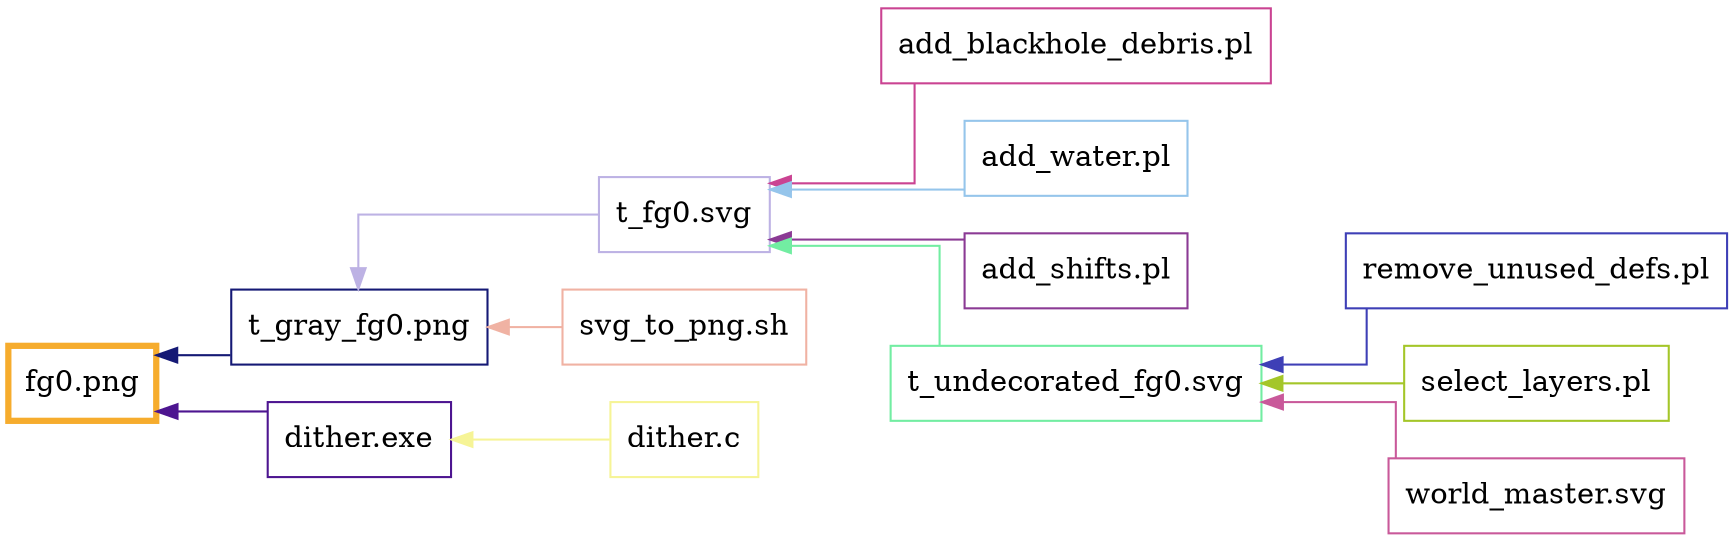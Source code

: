 digraph G {
	node [shape=box,style=filled]
	rankdir = RL
	splines = ortho
	tooltip = "Build target = fg0.png"
	n52 [label="fg0.png",penwidth=3,tooltip="./dither.exe t_gray_fg0.png fg0.png",fillcolor=white,color="#f6ac2d"]
	n85 [label="t_gray_fg0.png",tooltip="./svg_to_png.sh t_fg0.svg t_gray_fg0.png",fillcolor=white,color="#151975"]
	n126 [label="t_fg0.svg",tooltip="perl add_shifts.pl t_undecorated_fg0.svg 0 | perl add_water.pl - 0 | perl add_blackhole_debris.pl - 0 > t_fg0.svg",fillcolor=white,color="#bdb2e4"]
	n161 [label="add_blackhole_debris.pl",tooltip="add_blackhole_debris.pl\n(no actions)",fillcolor=white,color="#ca4392"]
	n160 [label="add_water.pl",tooltip="add_water.pl\n(no actions)",fillcolor=white,color="#95c5eb"]
	n159 [label="add_shifts.pl",tooltip="add_shifts.pl\n(no actions)",fillcolor=white,color="#8b3a94"]
	n158 [label="t_undecorated_fg0.svg",tooltip="perl select_layers.pl '^FG (common|frame0)' t_gray_fg0.png world_master.svg | perl remove_unused_defs.pl > t_undecorated_fg0.svg",fillcolor=white,color="#72eda2"]
	n60 [label="remove_unused_defs.pl",tooltip="remove_unused_defs.pl\n(no actions)",fillcolor=white,color="#3e3fb6"]
	n59 [label="select_layers.pl",tooltip="select_layers.pl\n(no actions)",fillcolor=white,color="#a4c629"]
	n58 [label="world_master.svg",tooltip="world_master.svg\n(no actions)",fillcolor=white,color="#c9599a"]
	n74 [label="svg_to_png.sh",tooltip="svg_to_png.sh\n(no actions)",fillcolor=white,color="#f0b2a3"]
	n45 [label="dither.exe",tooltip="gcc -march=native -O3 -Wall -Wextra -pedantic dither.c -lpng -o dither.exe",fillcolor=white,color="#4d1590"]
	n183 [label="dither.c",tooltip="dither.c\n(no actions)",fillcolor=white,color="#f6f496"]
	n45 -> n52 [color="#4d1590",edgetooltip="fg0.png : dither.exe"]
	n85 -> n52 [color="#151975",edgetooltip="fg0.png : t_gray_fg0.png"]
	n74 -> n85 [color="#f0b2a3",edgetooltip="t_gray_fg0.png : svg_to_png.sh"]
	n126 -> n85 [color="#bdb2e4",edgetooltip="t_gray_fg0.png : t_fg0.svg"]
	n158 -> n126 [color="#72eda2",edgetooltip="t_fg0.svg : t_undecorated_fg0.svg"]
	n159 -> n126 [color="#8b3a94",edgetooltip="t_fg0.svg : add_shifts.pl"]
	n160 -> n126 [color="#95c5eb",edgetooltip="t_fg0.svg : add_water.pl"]
	n161 -> n126 [color="#ca4392",edgetooltip="t_fg0.svg : add_blackhole_debris.pl"]
	n58 -> n158 [color="#c9599a",edgetooltip="t_undecorated_fg0.svg : world_master.svg"]
	n59 -> n158 [color="#a4c629",edgetooltip="t_undecorated_fg0.svg : select_layers.pl"]
	n60 -> n158 [color="#3e3fb6",edgetooltip="t_undecorated_fg0.svg : remove_unused_defs.pl"]
	n183 -> n45 [color="#f6f496",edgetooltip="dither.exe : dither.c"]
}

